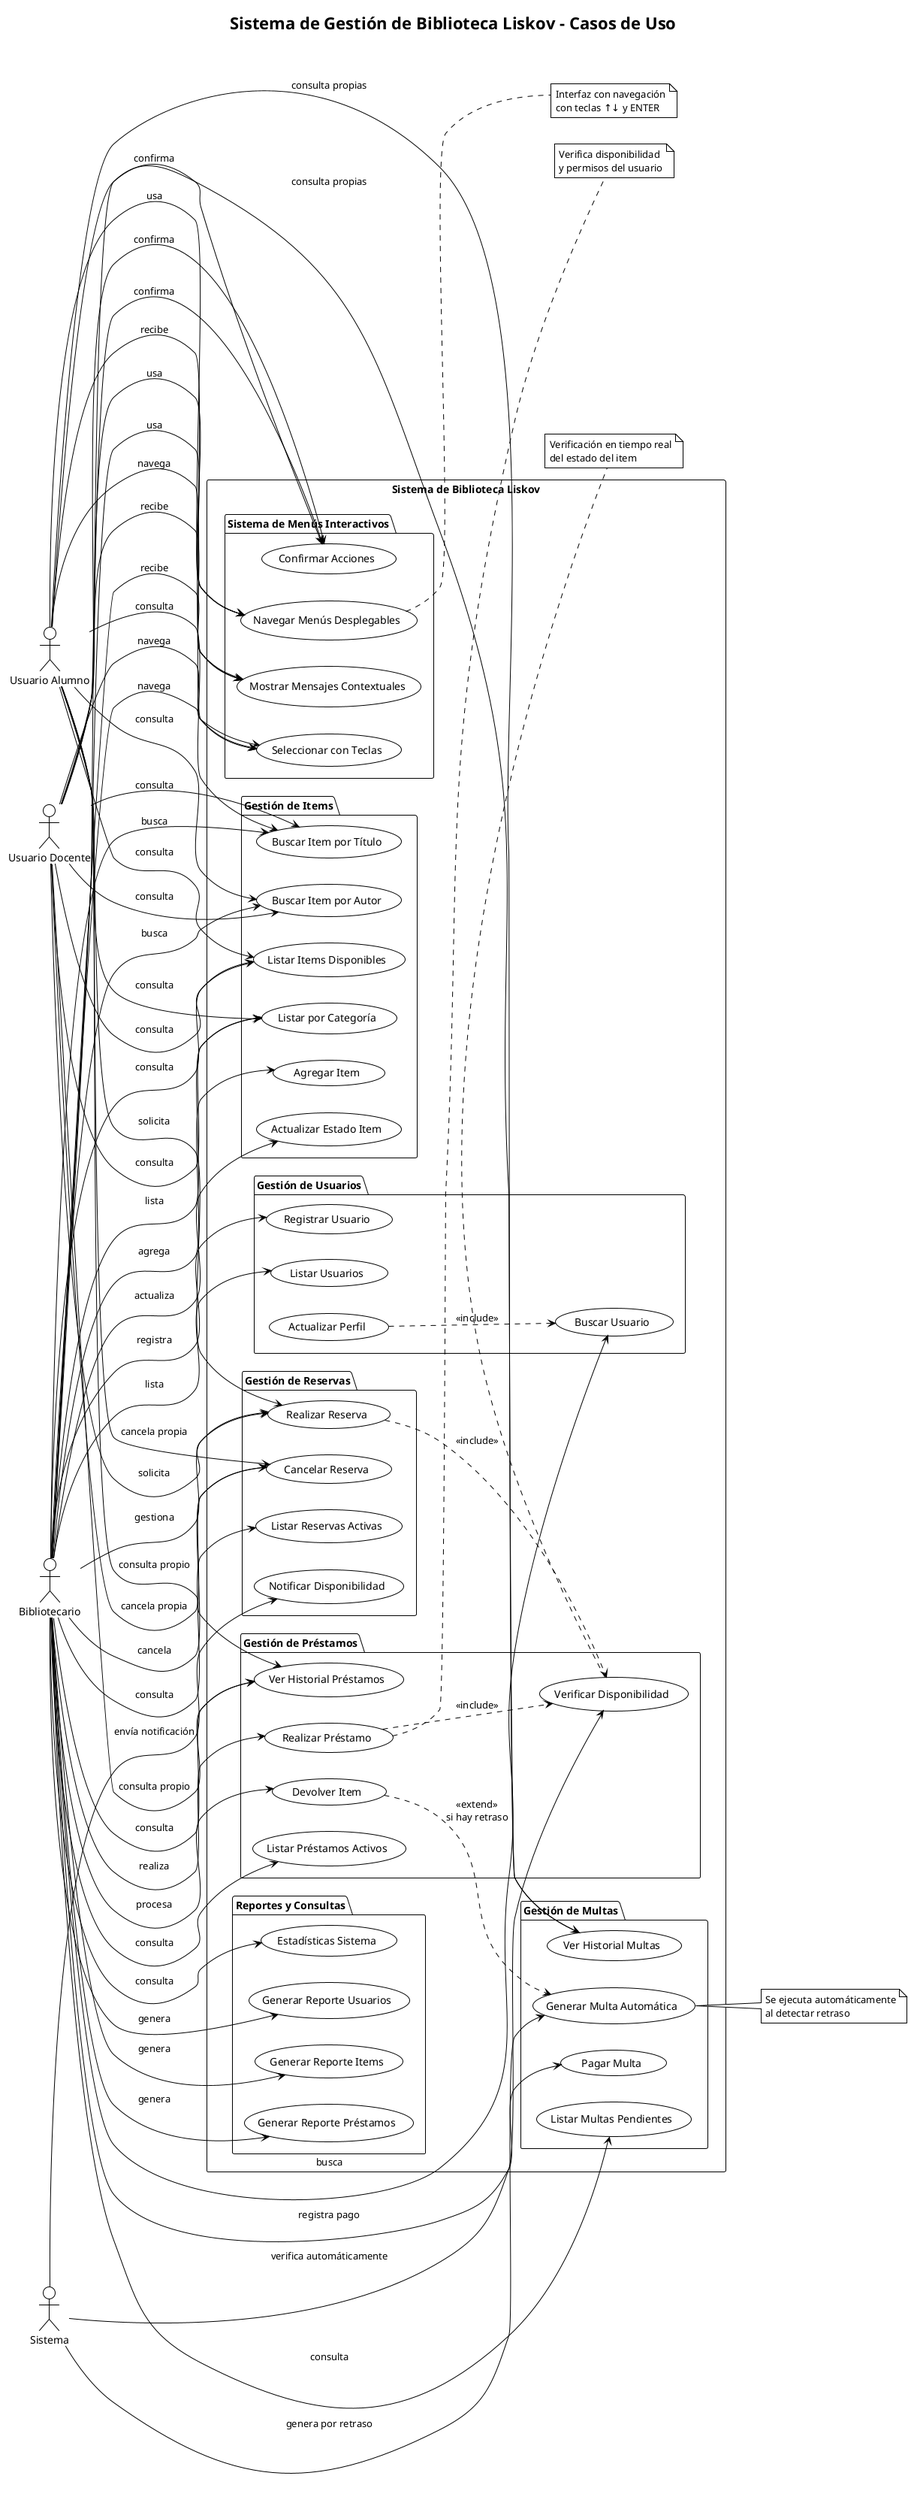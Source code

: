 @startuml
!theme plain
title Sistema de Gestión de Biblioteca Liskov - Casos de Uso

left to right direction

actor "Usuario Alumno" as Alumno
actor "Usuario Docente" as Docente  
actor "Bibliotecario" as Bibliotecario
actor "Sistema" as Sistema

rectangle "Sistema de Biblioteca Liskov" {
  
  package "Gestión de Usuarios" {
    usecase "Registrar Usuario" as UC01
    usecase "Buscar Usuario" as UC02
    usecase "Listar Usuarios" as UC03
    usecase "Actualizar Perfil" as UC04
  }
  
  package "Gestión de Items" {
    usecase "Agregar Item" as UC05
    usecase "Buscar Item por Título" as UC06
    usecase "Buscar Item por Autor" as UC07
    usecase "Listar Items Disponibles" as UC08
    usecase "Actualizar Estado Item" as UC09
    usecase "Listar por Categoría" as UC10
  }
  
  package "Gestión de Préstamos" {
    usecase "Realizar Préstamo" as UC11
    usecase "Devolver Item" as UC12
    usecase "Listar Préstamos Activos" as UC13
    usecase "Ver Historial Préstamos" as UC14
    usecase "Verificar Disponibilidad" as UC15
  }
  
  package "Gestión de Reservas" {
    usecase "Realizar Reserva" as UC16
    usecase "Cancelar Reserva" as UC17
    usecase "Listar Reservas Activas" as UC18
    usecase "Notificar Disponibilidad" as UC19
  }
  
  package "Gestión de Multas" {
    usecase "Generar Multa Automática" as UC20
    usecase "Pagar Multa" as UC21
    usecase "Listar Multas Pendientes" as UC22
    usecase "Ver Historial Multas" as UC23
  }
  
  package "Reportes y Consultas" {
    usecase "Generar Reporte Usuarios" as UC24
    usecase "Generar Reporte Items" as UC25
    usecase "Generar Reporte Préstamos" as UC26
    usecase "Estadísticas Sistema" as UC27
  }
  
  package "Sistema de Menús Interactivos" {
    usecase "Navegar Menús Desplegables" as UC28
    usecase "Seleccionar con Teclas" as UC29
    usecase "Confirmar Acciones" as UC30
    usecase "Mostrar Mensajes Contextuales" as UC31
  }
}

' Relaciones Bibliotecario
Bibliotecario --> UC01 : registra
Bibliotecario --> UC02 : busca
Bibliotecario --> UC03 : lista
Bibliotecario --> UC05 : agrega
Bibliotecario --> UC06 : busca
Bibliotecario --> UC07 : busca
Bibliotecario --> UC08 : consulta
Bibliotecario --> UC09 : actualiza
Bibliotecario --> UC10 : lista
Bibliotecario --> UC11 : realiza
Bibliotecario --> UC12 : procesa
Bibliotecario --> UC13 : consulta
Bibliotecario --> UC14 : consulta
Bibliotecario --> UC16 : gestiona
Bibliotecario --> UC17 : cancela
Bibliotecario --> UC18 : consulta
Bibliotecario --> UC21 : registra pago
Bibliotecario --> UC22 : consulta
Bibliotecario --> UC24 : genera
Bibliotecario --> UC25 : genera
Bibliotecario --> UC26 : genera
Bibliotecario --> UC27 : consulta

' Relaciones Usuario Alumno
Alumno --> UC06 : consulta
Alumno --> UC07 : consulta
Alumno --> UC08 : consulta
Alumno --> UC10 : consulta
Alumno --> UC14 : consulta propio
Alumno --> UC16 : solicita
Alumno --> UC17 : cancela propia
Alumno --> UC23 : consulta propias

' Relaciones Usuario Docente  
Docente --> UC06 : consulta
Docente --> UC07 : consulta
Docente --> UC08 : consulta
Docente --> UC10 : consulta
Docente --> UC14 : consulta propio
Docente --> UC16 : solicita
Docente --> UC17 : cancela propia
Docente --> UC23 : consulta propias

' Relaciones Sistema Automático
Sistema --> UC15 : verifica automáticamente
Sistema --> UC19 : envía notificación
Sistema --> UC20 : genera por retraso

' Todos los usuarios usan menús interactivos
Alumno --> UC28 : usa
Alumno --> UC29 : navega
Alumno --> UC30 : confirma
Alumno --> UC31 : recibe

Docente --> UC28 : usa
Docente --> UC29 : navega
Docente --> UC30 : confirma
Docente --> UC31 : recibe

Bibliotecario --> UC28 : usa
Bibliotecario --> UC29 : navega
Bibliotecario --> UC30 : confirma
Bibliotecario --> UC31 : recibe

' Extensiones y dependencias
UC11 ..> UC15 : <<include>>
UC16 ..> UC15 : <<include>>
UC12 ..> UC20 : <<extend>>\nsi hay retraso
UC04 ..> UC02 : <<include>>

' Notas explicativas
note right of UC11 : Verifica disponibilidad\ny permisos del usuario
note right of UC20 : Se ejecuta automáticamente\nal detectar retraso
note right of UC28 : Interfaz con navegación\ncon teclas ↑↓ y ENTER
note bottom of UC15 : Verificación en tiempo real\ndel estado del item

@enduml